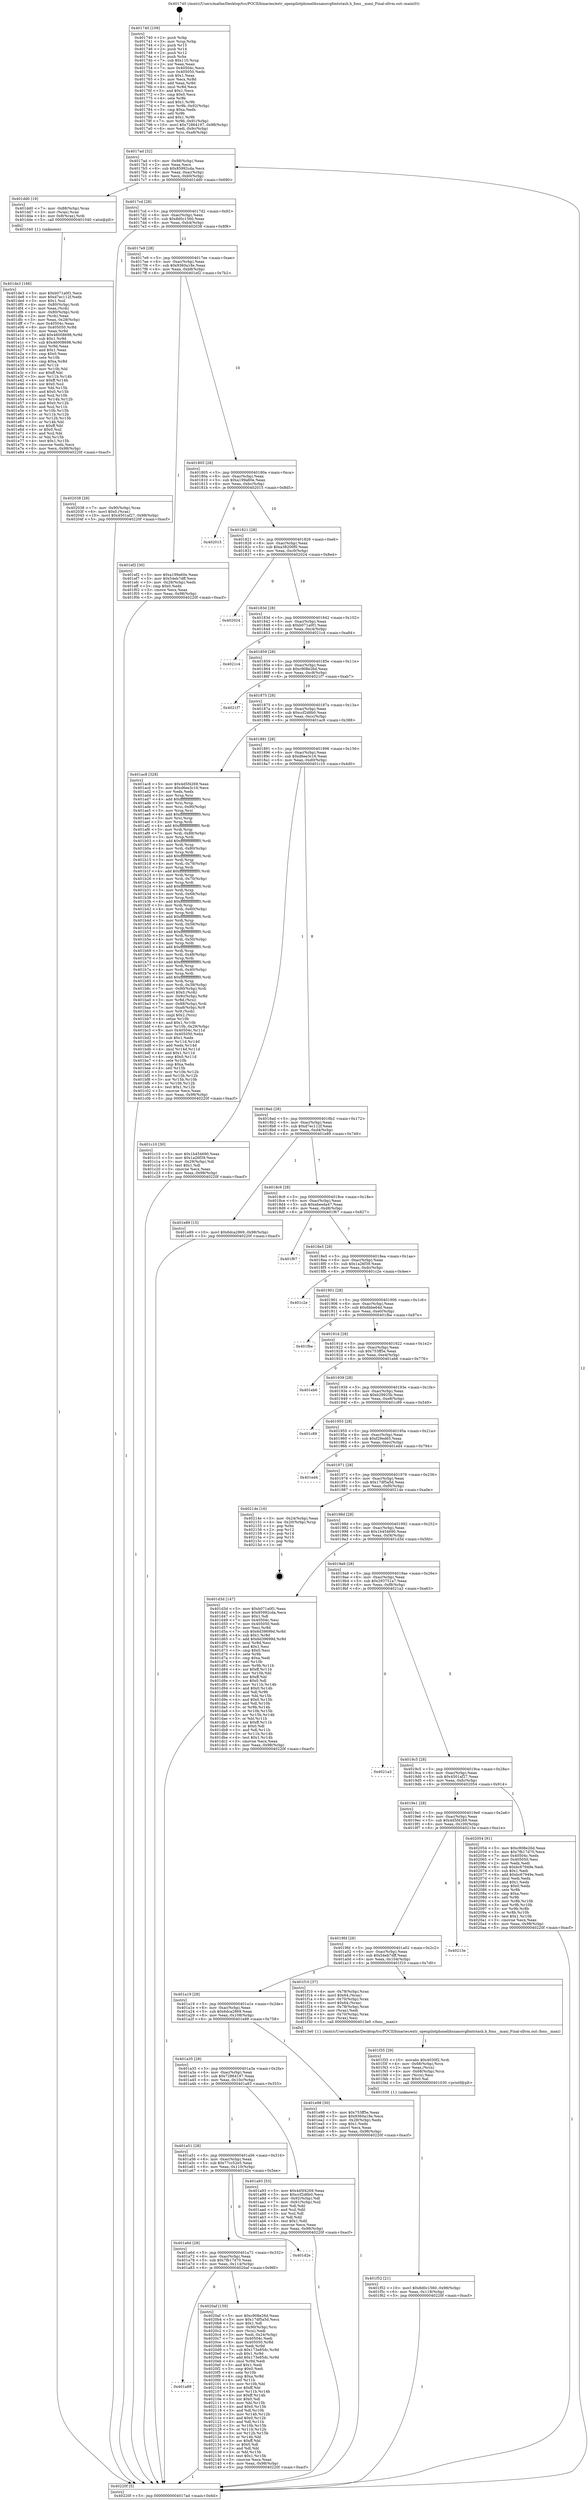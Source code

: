 digraph "0x401740" {
  label = "0x401740 (/mnt/c/Users/mathe/Desktop/tcc/POCII/binaries/extr_openpilotphonelibsnanovgfontstash.h_fons__maxi_Final-ollvm.out::main(0))"
  labelloc = "t"
  node[shape=record]

  Entry [label="",width=0.3,height=0.3,shape=circle,fillcolor=black,style=filled]
  "0x4017ad" [label="{
     0x4017ad [32]\l
     | [instrs]\l
     &nbsp;&nbsp;0x4017ad \<+6\>: mov -0x98(%rbp),%eax\l
     &nbsp;&nbsp;0x4017b3 \<+2\>: mov %eax,%ecx\l
     &nbsp;&nbsp;0x4017b5 \<+6\>: sub $0x85992cda,%ecx\l
     &nbsp;&nbsp;0x4017bb \<+6\>: mov %eax,-0xac(%rbp)\l
     &nbsp;&nbsp;0x4017c1 \<+6\>: mov %ecx,-0xb0(%rbp)\l
     &nbsp;&nbsp;0x4017c7 \<+6\>: je 0000000000401dd0 \<main+0x690\>\l
  }"]
  "0x401dd0" [label="{
     0x401dd0 [19]\l
     | [instrs]\l
     &nbsp;&nbsp;0x401dd0 \<+7\>: mov -0x88(%rbp),%rax\l
     &nbsp;&nbsp;0x401dd7 \<+3\>: mov (%rax),%rax\l
     &nbsp;&nbsp;0x401dda \<+4\>: mov 0x8(%rax),%rdi\l
     &nbsp;&nbsp;0x401dde \<+5\>: call 0000000000401040 \<atoi@plt\>\l
     | [calls]\l
     &nbsp;&nbsp;0x401040 \{1\} (unknown)\l
  }"]
  "0x4017cd" [label="{
     0x4017cd [28]\l
     | [instrs]\l
     &nbsp;&nbsp;0x4017cd \<+5\>: jmp 00000000004017d2 \<main+0x92\>\l
     &nbsp;&nbsp;0x4017d2 \<+6\>: mov -0xac(%rbp),%eax\l
     &nbsp;&nbsp;0x4017d8 \<+5\>: sub $0x8d0c1560,%eax\l
     &nbsp;&nbsp;0x4017dd \<+6\>: mov %eax,-0xb4(%rbp)\l
     &nbsp;&nbsp;0x4017e3 \<+6\>: je 0000000000402038 \<main+0x8f8\>\l
  }"]
  Exit [label="",width=0.3,height=0.3,shape=circle,fillcolor=black,style=filled,peripheries=2]
  "0x402038" [label="{
     0x402038 [28]\l
     | [instrs]\l
     &nbsp;&nbsp;0x402038 \<+7\>: mov -0x90(%rbp),%rax\l
     &nbsp;&nbsp;0x40203f \<+6\>: movl $0x0,(%rax)\l
     &nbsp;&nbsp;0x402045 \<+10\>: movl $0x4501af27,-0x98(%rbp)\l
     &nbsp;&nbsp;0x40204f \<+5\>: jmp 000000000040220f \<main+0xacf\>\l
  }"]
  "0x4017e9" [label="{
     0x4017e9 [28]\l
     | [instrs]\l
     &nbsp;&nbsp;0x4017e9 \<+5\>: jmp 00000000004017ee \<main+0xae\>\l
     &nbsp;&nbsp;0x4017ee \<+6\>: mov -0xac(%rbp),%eax\l
     &nbsp;&nbsp;0x4017f4 \<+5\>: sub $0x9360a18e,%eax\l
     &nbsp;&nbsp;0x4017f9 \<+6\>: mov %eax,-0xb8(%rbp)\l
     &nbsp;&nbsp;0x4017ff \<+6\>: je 0000000000401ef2 \<main+0x7b2\>\l
  }"]
  "0x401a89" [label="{
     0x401a89\l
  }", style=dashed]
  "0x401ef2" [label="{
     0x401ef2 [30]\l
     | [instrs]\l
     &nbsp;&nbsp;0x401ef2 \<+5\>: mov $0xa199a60e,%eax\l
     &nbsp;&nbsp;0x401ef7 \<+5\>: mov $0x54eb7dff,%ecx\l
     &nbsp;&nbsp;0x401efc \<+3\>: mov -0x28(%rbp),%edx\l
     &nbsp;&nbsp;0x401eff \<+3\>: cmp $0x0,%edx\l
     &nbsp;&nbsp;0x401f02 \<+3\>: cmove %ecx,%eax\l
     &nbsp;&nbsp;0x401f05 \<+6\>: mov %eax,-0x98(%rbp)\l
     &nbsp;&nbsp;0x401f0b \<+5\>: jmp 000000000040220f \<main+0xacf\>\l
  }"]
  "0x401805" [label="{
     0x401805 [28]\l
     | [instrs]\l
     &nbsp;&nbsp;0x401805 \<+5\>: jmp 000000000040180a \<main+0xca\>\l
     &nbsp;&nbsp;0x40180a \<+6\>: mov -0xac(%rbp),%eax\l
     &nbsp;&nbsp;0x401810 \<+5\>: sub $0xa199a60e,%eax\l
     &nbsp;&nbsp;0x401815 \<+6\>: mov %eax,-0xbc(%rbp)\l
     &nbsp;&nbsp;0x40181b \<+6\>: je 0000000000402015 \<main+0x8d5\>\l
  }"]
  "0x4020af" [label="{
     0x4020af [159]\l
     | [instrs]\l
     &nbsp;&nbsp;0x4020af \<+5\>: mov $0xc908e26d,%eax\l
     &nbsp;&nbsp;0x4020b4 \<+5\>: mov $0x17df5a5d,%ecx\l
     &nbsp;&nbsp;0x4020b9 \<+2\>: mov $0x1,%dl\l
     &nbsp;&nbsp;0x4020bb \<+7\>: mov -0x90(%rbp),%rsi\l
     &nbsp;&nbsp;0x4020c2 \<+2\>: mov (%rsi),%edi\l
     &nbsp;&nbsp;0x4020c4 \<+3\>: mov %edi,-0x24(%rbp)\l
     &nbsp;&nbsp;0x4020c7 \<+7\>: mov 0x40504c,%edi\l
     &nbsp;&nbsp;0x4020ce \<+8\>: mov 0x405050,%r8d\l
     &nbsp;&nbsp;0x4020d6 \<+3\>: mov %edi,%r9d\l
     &nbsp;&nbsp;0x4020d9 \<+7\>: sub $0x173e85dc,%r9d\l
     &nbsp;&nbsp;0x4020e0 \<+4\>: sub $0x1,%r9d\l
     &nbsp;&nbsp;0x4020e4 \<+7\>: add $0x173e85dc,%r9d\l
     &nbsp;&nbsp;0x4020eb \<+4\>: imul %r9d,%edi\l
     &nbsp;&nbsp;0x4020ef \<+3\>: and $0x1,%edi\l
     &nbsp;&nbsp;0x4020f2 \<+3\>: cmp $0x0,%edi\l
     &nbsp;&nbsp;0x4020f5 \<+4\>: sete %r10b\l
     &nbsp;&nbsp;0x4020f9 \<+4\>: cmp $0xa,%r8d\l
     &nbsp;&nbsp;0x4020fd \<+4\>: setl %r11b\l
     &nbsp;&nbsp;0x402101 \<+3\>: mov %r10b,%bl\l
     &nbsp;&nbsp;0x402104 \<+3\>: xor $0xff,%bl\l
     &nbsp;&nbsp;0x402107 \<+3\>: mov %r11b,%r14b\l
     &nbsp;&nbsp;0x40210a \<+4\>: xor $0xff,%r14b\l
     &nbsp;&nbsp;0x40210e \<+3\>: xor $0x0,%dl\l
     &nbsp;&nbsp;0x402111 \<+3\>: mov %bl,%r15b\l
     &nbsp;&nbsp;0x402114 \<+4\>: and $0x0,%r15b\l
     &nbsp;&nbsp;0x402118 \<+3\>: and %dl,%r10b\l
     &nbsp;&nbsp;0x40211b \<+3\>: mov %r14b,%r12b\l
     &nbsp;&nbsp;0x40211e \<+4\>: and $0x0,%r12b\l
     &nbsp;&nbsp;0x402122 \<+3\>: and %dl,%r11b\l
     &nbsp;&nbsp;0x402125 \<+3\>: or %r10b,%r15b\l
     &nbsp;&nbsp;0x402128 \<+3\>: or %r11b,%r12b\l
     &nbsp;&nbsp;0x40212b \<+3\>: xor %r12b,%r15b\l
     &nbsp;&nbsp;0x40212e \<+3\>: or %r14b,%bl\l
     &nbsp;&nbsp;0x402131 \<+3\>: xor $0xff,%bl\l
     &nbsp;&nbsp;0x402134 \<+3\>: or $0x0,%dl\l
     &nbsp;&nbsp;0x402137 \<+2\>: and %dl,%bl\l
     &nbsp;&nbsp;0x402139 \<+3\>: or %bl,%r15b\l
     &nbsp;&nbsp;0x40213c \<+4\>: test $0x1,%r15b\l
     &nbsp;&nbsp;0x402140 \<+3\>: cmovne %ecx,%eax\l
     &nbsp;&nbsp;0x402143 \<+6\>: mov %eax,-0x98(%rbp)\l
     &nbsp;&nbsp;0x402149 \<+5\>: jmp 000000000040220f \<main+0xacf\>\l
  }"]
  "0x402015" [label="{
     0x402015\l
  }", style=dashed]
  "0x401821" [label="{
     0x401821 [28]\l
     | [instrs]\l
     &nbsp;&nbsp;0x401821 \<+5\>: jmp 0000000000401826 \<main+0xe6\>\l
     &nbsp;&nbsp;0x401826 \<+6\>: mov -0xac(%rbp),%eax\l
     &nbsp;&nbsp;0x40182c \<+5\>: sub $0xa38200f0,%eax\l
     &nbsp;&nbsp;0x401831 \<+6\>: mov %eax,-0xc0(%rbp)\l
     &nbsp;&nbsp;0x401837 \<+6\>: je 0000000000402024 \<main+0x8e4\>\l
  }"]
  "0x401a6d" [label="{
     0x401a6d [28]\l
     | [instrs]\l
     &nbsp;&nbsp;0x401a6d \<+5\>: jmp 0000000000401a72 \<main+0x332\>\l
     &nbsp;&nbsp;0x401a72 \<+6\>: mov -0xac(%rbp),%eax\l
     &nbsp;&nbsp;0x401a78 \<+5\>: sub $0x7fb17d70,%eax\l
     &nbsp;&nbsp;0x401a7d \<+6\>: mov %eax,-0x114(%rbp)\l
     &nbsp;&nbsp;0x401a83 \<+6\>: je 00000000004020af \<main+0x96f\>\l
  }"]
  "0x402024" [label="{
     0x402024\l
  }", style=dashed]
  "0x40183d" [label="{
     0x40183d [28]\l
     | [instrs]\l
     &nbsp;&nbsp;0x40183d \<+5\>: jmp 0000000000401842 \<main+0x102\>\l
     &nbsp;&nbsp;0x401842 \<+6\>: mov -0xac(%rbp),%eax\l
     &nbsp;&nbsp;0x401848 \<+5\>: sub $0xb071a0f1,%eax\l
     &nbsp;&nbsp;0x40184d \<+6\>: mov %eax,-0xc4(%rbp)\l
     &nbsp;&nbsp;0x401853 \<+6\>: je 00000000004021c4 \<main+0xa84\>\l
  }"]
  "0x401d2e" [label="{
     0x401d2e\l
  }", style=dashed]
  "0x4021c4" [label="{
     0x4021c4\l
  }", style=dashed]
  "0x401859" [label="{
     0x401859 [28]\l
     | [instrs]\l
     &nbsp;&nbsp;0x401859 \<+5\>: jmp 000000000040185e \<main+0x11e\>\l
     &nbsp;&nbsp;0x40185e \<+6\>: mov -0xac(%rbp),%eax\l
     &nbsp;&nbsp;0x401864 \<+5\>: sub $0xc908e26d,%eax\l
     &nbsp;&nbsp;0x401869 \<+6\>: mov %eax,-0xc8(%rbp)\l
     &nbsp;&nbsp;0x40186f \<+6\>: je 00000000004021f7 \<main+0xab7\>\l
  }"]
  "0x401f52" [label="{
     0x401f52 [21]\l
     | [instrs]\l
     &nbsp;&nbsp;0x401f52 \<+10\>: movl $0x8d0c1560,-0x98(%rbp)\l
     &nbsp;&nbsp;0x401f5c \<+6\>: mov %eax,-0x118(%rbp)\l
     &nbsp;&nbsp;0x401f62 \<+5\>: jmp 000000000040220f \<main+0xacf\>\l
  }"]
  "0x4021f7" [label="{
     0x4021f7\l
  }", style=dashed]
  "0x401875" [label="{
     0x401875 [28]\l
     | [instrs]\l
     &nbsp;&nbsp;0x401875 \<+5\>: jmp 000000000040187a \<main+0x13a\>\l
     &nbsp;&nbsp;0x40187a \<+6\>: mov -0xac(%rbp),%eax\l
     &nbsp;&nbsp;0x401880 \<+5\>: sub $0xccf2d6b0,%eax\l
     &nbsp;&nbsp;0x401885 \<+6\>: mov %eax,-0xcc(%rbp)\l
     &nbsp;&nbsp;0x40188b \<+6\>: je 0000000000401ac8 \<main+0x388\>\l
  }"]
  "0x401f35" [label="{
     0x401f35 [29]\l
     | [instrs]\l
     &nbsp;&nbsp;0x401f35 \<+10\>: movabs $0x4030f2,%rdi\l
     &nbsp;&nbsp;0x401f3f \<+4\>: mov -0x68(%rbp),%rcx\l
     &nbsp;&nbsp;0x401f43 \<+2\>: mov %eax,(%rcx)\l
     &nbsp;&nbsp;0x401f45 \<+4\>: mov -0x68(%rbp),%rcx\l
     &nbsp;&nbsp;0x401f49 \<+2\>: mov (%rcx),%esi\l
     &nbsp;&nbsp;0x401f4b \<+2\>: mov $0x0,%al\l
     &nbsp;&nbsp;0x401f4d \<+5\>: call 0000000000401030 \<printf@plt\>\l
     | [calls]\l
     &nbsp;&nbsp;0x401030 \{1\} (unknown)\l
  }"]
  "0x401ac8" [label="{
     0x401ac8 [328]\l
     | [instrs]\l
     &nbsp;&nbsp;0x401ac8 \<+5\>: mov $0x4d5f4269,%eax\l
     &nbsp;&nbsp;0x401acd \<+5\>: mov $0xd6ee3c16,%ecx\l
     &nbsp;&nbsp;0x401ad2 \<+2\>: xor %edx,%edx\l
     &nbsp;&nbsp;0x401ad4 \<+3\>: mov %rsp,%rsi\l
     &nbsp;&nbsp;0x401ad7 \<+4\>: add $0xfffffffffffffff0,%rsi\l
     &nbsp;&nbsp;0x401adb \<+3\>: mov %rsi,%rsp\l
     &nbsp;&nbsp;0x401ade \<+7\>: mov %rsi,-0x90(%rbp)\l
     &nbsp;&nbsp;0x401ae5 \<+3\>: mov %rsp,%rsi\l
     &nbsp;&nbsp;0x401ae8 \<+4\>: add $0xfffffffffffffff0,%rsi\l
     &nbsp;&nbsp;0x401aec \<+3\>: mov %rsi,%rsp\l
     &nbsp;&nbsp;0x401aef \<+3\>: mov %rsp,%rdi\l
     &nbsp;&nbsp;0x401af2 \<+4\>: add $0xfffffffffffffff0,%rdi\l
     &nbsp;&nbsp;0x401af6 \<+3\>: mov %rdi,%rsp\l
     &nbsp;&nbsp;0x401af9 \<+7\>: mov %rdi,-0x88(%rbp)\l
     &nbsp;&nbsp;0x401b00 \<+3\>: mov %rsp,%rdi\l
     &nbsp;&nbsp;0x401b03 \<+4\>: add $0xfffffffffffffff0,%rdi\l
     &nbsp;&nbsp;0x401b07 \<+3\>: mov %rdi,%rsp\l
     &nbsp;&nbsp;0x401b0a \<+4\>: mov %rdi,-0x80(%rbp)\l
     &nbsp;&nbsp;0x401b0e \<+3\>: mov %rsp,%rdi\l
     &nbsp;&nbsp;0x401b11 \<+4\>: add $0xfffffffffffffff0,%rdi\l
     &nbsp;&nbsp;0x401b15 \<+3\>: mov %rdi,%rsp\l
     &nbsp;&nbsp;0x401b18 \<+4\>: mov %rdi,-0x78(%rbp)\l
     &nbsp;&nbsp;0x401b1c \<+3\>: mov %rsp,%rdi\l
     &nbsp;&nbsp;0x401b1f \<+4\>: add $0xfffffffffffffff0,%rdi\l
     &nbsp;&nbsp;0x401b23 \<+3\>: mov %rdi,%rsp\l
     &nbsp;&nbsp;0x401b26 \<+4\>: mov %rdi,-0x70(%rbp)\l
     &nbsp;&nbsp;0x401b2a \<+3\>: mov %rsp,%rdi\l
     &nbsp;&nbsp;0x401b2d \<+4\>: add $0xfffffffffffffff0,%rdi\l
     &nbsp;&nbsp;0x401b31 \<+3\>: mov %rdi,%rsp\l
     &nbsp;&nbsp;0x401b34 \<+4\>: mov %rdi,-0x68(%rbp)\l
     &nbsp;&nbsp;0x401b38 \<+3\>: mov %rsp,%rdi\l
     &nbsp;&nbsp;0x401b3b \<+4\>: add $0xfffffffffffffff0,%rdi\l
     &nbsp;&nbsp;0x401b3f \<+3\>: mov %rdi,%rsp\l
     &nbsp;&nbsp;0x401b42 \<+4\>: mov %rdi,-0x60(%rbp)\l
     &nbsp;&nbsp;0x401b46 \<+3\>: mov %rsp,%rdi\l
     &nbsp;&nbsp;0x401b49 \<+4\>: add $0xfffffffffffffff0,%rdi\l
     &nbsp;&nbsp;0x401b4d \<+3\>: mov %rdi,%rsp\l
     &nbsp;&nbsp;0x401b50 \<+4\>: mov %rdi,-0x58(%rbp)\l
     &nbsp;&nbsp;0x401b54 \<+3\>: mov %rsp,%rdi\l
     &nbsp;&nbsp;0x401b57 \<+4\>: add $0xfffffffffffffff0,%rdi\l
     &nbsp;&nbsp;0x401b5b \<+3\>: mov %rdi,%rsp\l
     &nbsp;&nbsp;0x401b5e \<+4\>: mov %rdi,-0x50(%rbp)\l
     &nbsp;&nbsp;0x401b62 \<+3\>: mov %rsp,%rdi\l
     &nbsp;&nbsp;0x401b65 \<+4\>: add $0xfffffffffffffff0,%rdi\l
     &nbsp;&nbsp;0x401b69 \<+3\>: mov %rdi,%rsp\l
     &nbsp;&nbsp;0x401b6c \<+4\>: mov %rdi,-0x48(%rbp)\l
     &nbsp;&nbsp;0x401b70 \<+3\>: mov %rsp,%rdi\l
     &nbsp;&nbsp;0x401b73 \<+4\>: add $0xfffffffffffffff0,%rdi\l
     &nbsp;&nbsp;0x401b77 \<+3\>: mov %rdi,%rsp\l
     &nbsp;&nbsp;0x401b7a \<+4\>: mov %rdi,-0x40(%rbp)\l
     &nbsp;&nbsp;0x401b7e \<+3\>: mov %rsp,%rdi\l
     &nbsp;&nbsp;0x401b81 \<+4\>: add $0xfffffffffffffff0,%rdi\l
     &nbsp;&nbsp;0x401b85 \<+3\>: mov %rdi,%rsp\l
     &nbsp;&nbsp;0x401b88 \<+4\>: mov %rdi,-0x38(%rbp)\l
     &nbsp;&nbsp;0x401b8c \<+7\>: mov -0x90(%rbp),%rdi\l
     &nbsp;&nbsp;0x401b93 \<+6\>: movl $0x0,(%rdi)\l
     &nbsp;&nbsp;0x401b99 \<+7\>: mov -0x9c(%rbp),%r8d\l
     &nbsp;&nbsp;0x401ba0 \<+3\>: mov %r8d,(%rsi)\l
     &nbsp;&nbsp;0x401ba3 \<+7\>: mov -0x88(%rbp),%rdi\l
     &nbsp;&nbsp;0x401baa \<+7\>: mov -0xa8(%rbp),%r9\l
     &nbsp;&nbsp;0x401bb1 \<+3\>: mov %r9,(%rdi)\l
     &nbsp;&nbsp;0x401bb4 \<+3\>: cmpl $0x2,(%rsi)\l
     &nbsp;&nbsp;0x401bb7 \<+4\>: setne %r10b\l
     &nbsp;&nbsp;0x401bbb \<+4\>: and $0x1,%r10b\l
     &nbsp;&nbsp;0x401bbf \<+4\>: mov %r10b,-0x29(%rbp)\l
     &nbsp;&nbsp;0x401bc3 \<+8\>: mov 0x40504c,%r11d\l
     &nbsp;&nbsp;0x401bcb \<+7\>: mov 0x405050,%ebx\l
     &nbsp;&nbsp;0x401bd2 \<+3\>: sub $0x1,%edx\l
     &nbsp;&nbsp;0x401bd5 \<+3\>: mov %r11d,%r14d\l
     &nbsp;&nbsp;0x401bd8 \<+3\>: add %edx,%r14d\l
     &nbsp;&nbsp;0x401bdb \<+4\>: imul %r14d,%r11d\l
     &nbsp;&nbsp;0x401bdf \<+4\>: and $0x1,%r11d\l
     &nbsp;&nbsp;0x401be3 \<+4\>: cmp $0x0,%r11d\l
     &nbsp;&nbsp;0x401be7 \<+4\>: sete %r10b\l
     &nbsp;&nbsp;0x401beb \<+3\>: cmp $0xa,%ebx\l
     &nbsp;&nbsp;0x401bee \<+4\>: setl %r15b\l
     &nbsp;&nbsp;0x401bf2 \<+3\>: mov %r10b,%r12b\l
     &nbsp;&nbsp;0x401bf5 \<+3\>: and %r15b,%r12b\l
     &nbsp;&nbsp;0x401bf8 \<+3\>: xor %r15b,%r10b\l
     &nbsp;&nbsp;0x401bfb \<+3\>: or %r10b,%r12b\l
     &nbsp;&nbsp;0x401bfe \<+4\>: test $0x1,%r12b\l
     &nbsp;&nbsp;0x401c02 \<+3\>: cmovne %ecx,%eax\l
     &nbsp;&nbsp;0x401c05 \<+6\>: mov %eax,-0x98(%rbp)\l
     &nbsp;&nbsp;0x401c0b \<+5\>: jmp 000000000040220f \<main+0xacf\>\l
  }"]
  "0x401891" [label="{
     0x401891 [28]\l
     | [instrs]\l
     &nbsp;&nbsp;0x401891 \<+5\>: jmp 0000000000401896 \<main+0x156\>\l
     &nbsp;&nbsp;0x401896 \<+6\>: mov -0xac(%rbp),%eax\l
     &nbsp;&nbsp;0x40189c \<+5\>: sub $0xd6ee3c16,%eax\l
     &nbsp;&nbsp;0x4018a1 \<+6\>: mov %eax,-0xd0(%rbp)\l
     &nbsp;&nbsp;0x4018a7 \<+6\>: je 0000000000401c10 \<main+0x4d0\>\l
  }"]
  "0x401de3" [label="{
     0x401de3 [166]\l
     | [instrs]\l
     &nbsp;&nbsp;0x401de3 \<+5\>: mov $0xb071a0f1,%ecx\l
     &nbsp;&nbsp;0x401de8 \<+5\>: mov $0xd7ec112f,%edx\l
     &nbsp;&nbsp;0x401ded \<+3\>: mov $0x1,%sil\l
     &nbsp;&nbsp;0x401df0 \<+4\>: mov -0x80(%rbp),%rdi\l
     &nbsp;&nbsp;0x401df4 \<+2\>: mov %eax,(%rdi)\l
     &nbsp;&nbsp;0x401df6 \<+4\>: mov -0x80(%rbp),%rdi\l
     &nbsp;&nbsp;0x401dfa \<+2\>: mov (%rdi),%eax\l
     &nbsp;&nbsp;0x401dfc \<+3\>: mov %eax,-0x28(%rbp)\l
     &nbsp;&nbsp;0x401dff \<+7\>: mov 0x40504c,%eax\l
     &nbsp;&nbsp;0x401e06 \<+8\>: mov 0x405050,%r8d\l
     &nbsp;&nbsp;0x401e0e \<+3\>: mov %eax,%r9d\l
     &nbsp;&nbsp;0x401e11 \<+7\>: add $0x46008698,%r9d\l
     &nbsp;&nbsp;0x401e18 \<+4\>: sub $0x1,%r9d\l
     &nbsp;&nbsp;0x401e1c \<+7\>: sub $0x46008698,%r9d\l
     &nbsp;&nbsp;0x401e23 \<+4\>: imul %r9d,%eax\l
     &nbsp;&nbsp;0x401e27 \<+3\>: and $0x1,%eax\l
     &nbsp;&nbsp;0x401e2a \<+3\>: cmp $0x0,%eax\l
     &nbsp;&nbsp;0x401e2d \<+4\>: sete %r10b\l
     &nbsp;&nbsp;0x401e31 \<+4\>: cmp $0xa,%r8d\l
     &nbsp;&nbsp;0x401e35 \<+4\>: setl %r11b\l
     &nbsp;&nbsp;0x401e39 \<+3\>: mov %r10b,%bl\l
     &nbsp;&nbsp;0x401e3c \<+3\>: xor $0xff,%bl\l
     &nbsp;&nbsp;0x401e3f \<+3\>: mov %r11b,%r14b\l
     &nbsp;&nbsp;0x401e42 \<+4\>: xor $0xff,%r14b\l
     &nbsp;&nbsp;0x401e46 \<+4\>: xor $0x0,%sil\l
     &nbsp;&nbsp;0x401e4a \<+3\>: mov %bl,%r15b\l
     &nbsp;&nbsp;0x401e4d \<+4\>: and $0x0,%r15b\l
     &nbsp;&nbsp;0x401e51 \<+3\>: and %sil,%r10b\l
     &nbsp;&nbsp;0x401e54 \<+3\>: mov %r14b,%r12b\l
     &nbsp;&nbsp;0x401e57 \<+4\>: and $0x0,%r12b\l
     &nbsp;&nbsp;0x401e5b \<+3\>: and %sil,%r11b\l
     &nbsp;&nbsp;0x401e5e \<+3\>: or %r10b,%r15b\l
     &nbsp;&nbsp;0x401e61 \<+3\>: or %r11b,%r12b\l
     &nbsp;&nbsp;0x401e64 \<+3\>: xor %r12b,%r15b\l
     &nbsp;&nbsp;0x401e67 \<+3\>: or %r14b,%bl\l
     &nbsp;&nbsp;0x401e6a \<+3\>: xor $0xff,%bl\l
     &nbsp;&nbsp;0x401e6d \<+4\>: or $0x0,%sil\l
     &nbsp;&nbsp;0x401e71 \<+3\>: and %sil,%bl\l
     &nbsp;&nbsp;0x401e74 \<+3\>: or %bl,%r15b\l
     &nbsp;&nbsp;0x401e77 \<+4\>: test $0x1,%r15b\l
     &nbsp;&nbsp;0x401e7b \<+3\>: cmovne %edx,%ecx\l
     &nbsp;&nbsp;0x401e7e \<+6\>: mov %ecx,-0x98(%rbp)\l
     &nbsp;&nbsp;0x401e84 \<+5\>: jmp 000000000040220f \<main+0xacf\>\l
  }"]
  "0x401c10" [label="{
     0x401c10 [30]\l
     | [instrs]\l
     &nbsp;&nbsp;0x401c10 \<+5\>: mov $0x1b454690,%eax\l
     &nbsp;&nbsp;0x401c15 \<+5\>: mov $0x1a26f39,%ecx\l
     &nbsp;&nbsp;0x401c1a \<+3\>: mov -0x29(%rbp),%dl\l
     &nbsp;&nbsp;0x401c1d \<+3\>: test $0x1,%dl\l
     &nbsp;&nbsp;0x401c20 \<+3\>: cmovne %ecx,%eax\l
     &nbsp;&nbsp;0x401c23 \<+6\>: mov %eax,-0x98(%rbp)\l
     &nbsp;&nbsp;0x401c29 \<+5\>: jmp 000000000040220f \<main+0xacf\>\l
  }"]
  "0x4018ad" [label="{
     0x4018ad [28]\l
     | [instrs]\l
     &nbsp;&nbsp;0x4018ad \<+5\>: jmp 00000000004018b2 \<main+0x172\>\l
     &nbsp;&nbsp;0x4018b2 \<+6\>: mov -0xac(%rbp),%eax\l
     &nbsp;&nbsp;0x4018b8 \<+5\>: sub $0xd7ec112f,%eax\l
     &nbsp;&nbsp;0x4018bd \<+6\>: mov %eax,-0xd4(%rbp)\l
     &nbsp;&nbsp;0x4018c3 \<+6\>: je 0000000000401e89 \<main+0x749\>\l
  }"]
  "0x401740" [label="{
     0x401740 [109]\l
     | [instrs]\l
     &nbsp;&nbsp;0x401740 \<+1\>: push %rbp\l
     &nbsp;&nbsp;0x401741 \<+3\>: mov %rsp,%rbp\l
     &nbsp;&nbsp;0x401744 \<+2\>: push %r15\l
     &nbsp;&nbsp;0x401746 \<+2\>: push %r14\l
     &nbsp;&nbsp;0x401748 \<+2\>: push %r12\l
     &nbsp;&nbsp;0x40174a \<+1\>: push %rbx\l
     &nbsp;&nbsp;0x40174b \<+7\>: sub $0x110,%rsp\l
     &nbsp;&nbsp;0x401752 \<+2\>: xor %eax,%eax\l
     &nbsp;&nbsp;0x401754 \<+7\>: mov 0x40504c,%ecx\l
     &nbsp;&nbsp;0x40175b \<+7\>: mov 0x405050,%edx\l
     &nbsp;&nbsp;0x401762 \<+3\>: sub $0x1,%eax\l
     &nbsp;&nbsp;0x401765 \<+3\>: mov %ecx,%r8d\l
     &nbsp;&nbsp;0x401768 \<+3\>: add %eax,%r8d\l
     &nbsp;&nbsp;0x40176b \<+4\>: imul %r8d,%ecx\l
     &nbsp;&nbsp;0x40176f \<+3\>: and $0x1,%ecx\l
     &nbsp;&nbsp;0x401772 \<+3\>: cmp $0x0,%ecx\l
     &nbsp;&nbsp;0x401775 \<+4\>: sete %r9b\l
     &nbsp;&nbsp;0x401779 \<+4\>: and $0x1,%r9b\l
     &nbsp;&nbsp;0x40177d \<+7\>: mov %r9b,-0x92(%rbp)\l
     &nbsp;&nbsp;0x401784 \<+3\>: cmp $0xa,%edx\l
     &nbsp;&nbsp;0x401787 \<+4\>: setl %r9b\l
     &nbsp;&nbsp;0x40178b \<+4\>: and $0x1,%r9b\l
     &nbsp;&nbsp;0x40178f \<+7\>: mov %r9b,-0x91(%rbp)\l
     &nbsp;&nbsp;0x401796 \<+10\>: movl $0x72864197,-0x98(%rbp)\l
     &nbsp;&nbsp;0x4017a0 \<+6\>: mov %edi,-0x9c(%rbp)\l
     &nbsp;&nbsp;0x4017a6 \<+7\>: mov %rsi,-0xa8(%rbp)\l
  }"]
  "0x401e89" [label="{
     0x401e89 [15]\l
     | [instrs]\l
     &nbsp;&nbsp;0x401e89 \<+10\>: movl $0x6dca2869,-0x98(%rbp)\l
     &nbsp;&nbsp;0x401e93 \<+5\>: jmp 000000000040220f \<main+0xacf\>\l
  }"]
  "0x4018c9" [label="{
     0x4018c9 [28]\l
     | [instrs]\l
     &nbsp;&nbsp;0x4018c9 \<+5\>: jmp 00000000004018ce \<main+0x18e\>\l
     &nbsp;&nbsp;0x4018ce \<+6\>: mov -0xac(%rbp),%eax\l
     &nbsp;&nbsp;0x4018d4 \<+5\>: sub $0xebeeda47,%eax\l
     &nbsp;&nbsp;0x4018d9 \<+6\>: mov %eax,-0xd8(%rbp)\l
     &nbsp;&nbsp;0x4018df \<+6\>: je 0000000000401f67 \<main+0x827\>\l
  }"]
  "0x40220f" [label="{
     0x40220f [5]\l
     | [instrs]\l
     &nbsp;&nbsp;0x40220f \<+5\>: jmp 00000000004017ad \<main+0x6d\>\l
  }"]
  "0x401f67" [label="{
     0x401f67\l
  }", style=dashed]
  "0x4018e5" [label="{
     0x4018e5 [28]\l
     | [instrs]\l
     &nbsp;&nbsp;0x4018e5 \<+5\>: jmp 00000000004018ea \<main+0x1aa\>\l
     &nbsp;&nbsp;0x4018ea \<+6\>: mov -0xac(%rbp),%eax\l
     &nbsp;&nbsp;0x4018f0 \<+5\>: sub $0x1a26f39,%eax\l
     &nbsp;&nbsp;0x4018f5 \<+6\>: mov %eax,-0xdc(%rbp)\l
     &nbsp;&nbsp;0x4018fb \<+6\>: je 0000000000401c2e \<main+0x4ee\>\l
  }"]
  "0x401a51" [label="{
     0x401a51 [28]\l
     | [instrs]\l
     &nbsp;&nbsp;0x401a51 \<+5\>: jmp 0000000000401a56 \<main+0x316\>\l
     &nbsp;&nbsp;0x401a56 \<+6\>: mov -0xac(%rbp),%eax\l
     &nbsp;&nbsp;0x401a5c \<+5\>: sub $0x77cc52e5,%eax\l
     &nbsp;&nbsp;0x401a61 \<+6\>: mov %eax,-0x110(%rbp)\l
     &nbsp;&nbsp;0x401a67 \<+6\>: je 0000000000401d2e \<main+0x5ee\>\l
  }"]
  "0x401c2e" [label="{
     0x401c2e\l
  }", style=dashed]
  "0x401901" [label="{
     0x401901 [28]\l
     | [instrs]\l
     &nbsp;&nbsp;0x401901 \<+5\>: jmp 0000000000401906 \<main+0x1c6\>\l
     &nbsp;&nbsp;0x401906 \<+6\>: mov -0xac(%rbp),%eax\l
     &nbsp;&nbsp;0x40190c \<+5\>: sub $0x6bbe64d,%eax\l
     &nbsp;&nbsp;0x401911 \<+6\>: mov %eax,-0xe0(%rbp)\l
     &nbsp;&nbsp;0x401917 \<+6\>: je 0000000000401fbe \<main+0x87e\>\l
  }"]
  "0x401a93" [label="{
     0x401a93 [53]\l
     | [instrs]\l
     &nbsp;&nbsp;0x401a93 \<+5\>: mov $0x4d5f4269,%eax\l
     &nbsp;&nbsp;0x401a98 \<+5\>: mov $0xccf2d6b0,%ecx\l
     &nbsp;&nbsp;0x401a9d \<+6\>: mov -0x92(%rbp),%dl\l
     &nbsp;&nbsp;0x401aa3 \<+7\>: mov -0x91(%rbp),%sil\l
     &nbsp;&nbsp;0x401aaa \<+3\>: mov %dl,%dil\l
     &nbsp;&nbsp;0x401aad \<+3\>: and %sil,%dil\l
     &nbsp;&nbsp;0x401ab0 \<+3\>: xor %sil,%dl\l
     &nbsp;&nbsp;0x401ab3 \<+3\>: or %dl,%dil\l
     &nbsp;&nbsp;0x401ab6 \<+4\>: test $0x1,%dil\l
     &nbsp;&nbsp;0x401aba \<+3\>: cmovne %ecx,%eax\l
     &nbsp;&nbsp;0x401abd \<+6\>: mov %eax,-0x98(%rbp)\l
     &nbsp;&nbsp;0x401ac3 \<+5\>: jmp 000000000040220f \<main+0xacf\>\l
  }"]
  "0x401fbe" [label="{
     0x401fbe\l
  }", style=dashed]
  "0x40191d" [label="{
     0x40191d [28]\l
     | [instrs]\l
     &nbsp;&nbsp;0x40191d \<+5\>: jmp 0000000000401922 \<main+0x1e2\>\l
     &nbsp;&nbsp;0x401922 \<+6\>: mov -0xac(%rbp),%eax\l
     &nbsp;&nbsp;0x401928 \<+5\>: sub $0x753ff5e,%eax\l
     &nbsp;&nbsp;0x40192d \<+6\>: mov %eax,-0xe4(%rbp)\l
     &nbsp;&nbsp;0x401933 \<+6\>: je 0000000000401eb6 \<main+0x776\>\l
  }"]
  "0x401a35" [label="{
     0x401a35 [28]\l
     | [instrs]\l
     &nbsp;&nbsp;0x401a35 \<+5\>: jmp 0000000000401a3a \<main+0x2fa\>\l
     &nbsp;&nbsp;0x401a3a \<+6\>: mov -0xac(%rbp),%eax\l
     &nbsp;&nbsp;0x401a40 \<+5\>: sub $0x72864197,%eax\l
     &nbsp;&nbsp;0x401a45 \<+6\>: mov %eax,-0x10c(%rbp)\l
     &nbsp;&nbsp;0x401a4b \<+6\>: je 0000000000401a93 \<main+0x353\>\l
  }"]
  "0x401eb6" [label="{
     0x401eb6\l
  }", style=dashed]
  "0x401939" [label="{
     0x401939 [28]\l
     | [instrs]\l
     &nbsp;&nbsp;0x401939 \<+5\>: jmp 000000000040193e \<main+0x1fe\>\l
     &nbsp;&nbsp;0x40193e \<+6\>: mov -0xac(%rbp),%eax\l
     &nbsp;&nbsp;0x401944 \<+5\>: sub $0xb29925b,%eax\l
     &nbsp;&nbsp;0x401949 \<+6\>: mov %eax,-0xe8(%rbp)\l
     &nbsp;&nbsp;0x40194f \<+6\>: je 0000000000401c89 \<main+0x549\>\l
  }"]
  "0x401e98" [label="{
     0x401e98 [30]\l
     | [instrs]\l
     &nbsp;&nbsp;0x401e98 \<+5\>: mov $0x753ff5e,%eax\l
     &nbsp;&nbsp;0x401e9d \<+5\>: mov $0x9360a18e,%ecx\l
     &nbsp;&nbsp;0x401ea2 \<+3\>: mov -0x28(%rbp),%edx\l
     &nbsp;&nbsp;0x401ea5 \<+3\>: cmp $0x1,%edx\l
     &nbsp;&nbsp;0x401ea8 \<+3\>: cmovl %ecx,%eax\l
     &nbsp;&nbsp;0x401eab \<+6\>: mov %eax,-0x98(%rbp)\l
     &nbsp;&nbsp;0x401eb1 \<+5\>: jmp 000000000040220f \<main+0xacf\>\l
  }"]
  "0x401c89" [label="{
     0x401c89\l
  }", style=dashed]
  "0x401955" [label="{
     0x401955 [28]\l
     | [instrs]\l
     &nbsp;&nbsp;0x401955 \<+5\>: jmp 000000000040195a \<main+0x21a\>\l
     &nbsp;&nbsp;0x40195a \<+6\>: mov -0xac(%rbp),%eax\l
     &nbsp;&nbsp;0x401960 \<+5\>: sub $0xf29ed65,%eax\l
     &nbsp;&nbsp;0x401965 \<+6\>: mov %eax,-0xec(%rbp)\l
     &nbsp;&nbsp;0x40196b \<+6\>: je 0000000000401ed4 \<main+0x794\>\l
  }"]
  "0x401a19" [label="{
     0x401a19 [28]\l
     | [instrs]\l
     &nbsp;&nbsp;0x401a19 \<+5\>: jmp 0000000000401a1e \<main+0x2de\>\l
     &nbsp;&nbsp;0x401a1e \<+6\>: mov -0xac(%rbp),%eax\l
     &nbsp;&nbsp;0x401a24 \<+5\>: sub $0x6dca2869,%eax\l
     &nbsp;&nbsp;0x401a29 \<+6\>: mov %eax,-0x108(%rbp)\l
     &nbsp;&nbsp;0x401a2f \<+6\>: je 0000000000401e98 \<main+0x758\>\l
  }"]
  "0x401ed4" [label="{
     0x401ed4\l
  }", style=dashed]
  "0x401971" [label="{
     0x401971 [28]\l
     | [instrs]\l
     &nbsp;&nbsp;0x401971 \<+5\>: jmp 0000000000401976 \<main+0x236\>\l
     &nbsp;&nbsp;0x401976 \<+6\>: mov -0xac(%rbp),%eax\l
     &nbsp;&nbsp;0x40197c \<+5\>: sub $0x17df5a5d,%eax\l
     &nbsp;&nbsp;0x401981 \<+6\>: mov %eax,-0xf0(%rbp)\l
     &nbsp;&nbsp;0x401987 \<+6\>: je 000000000040214e \<main+0xa0e\>\l
  }"]
  "0x401f10" [label="{
     0x401f10 [37]\l
     | [instrs]\l
     &nbsp;&nbsp;0x401f10 \<+4\>: mov -0x78(%rbp),%rax\l
     &nbsp;&nbsp;0x401f14 \<+6\>: movl $0x64,(%rax)\l
     &nbsp;&nbsp;0x401f1a \<+4\>: mov -0x70(%rbp),%rax\l
     &nbsp;&nbsp;0x401f1e \<+6\>: movl $0x64,(%rax)\l
     &nbsp;&nbsp;0x401f24 \<+4\>: mov -0x78(%rbp),%rax\l
     &nbsp;&nbsp;0x401f28 \<+2\>: mov (%rax),%edi\l
     &nbsp;&nbsp;0x401f2a \<+4\>: mov -0x70(%rbp),%rax\l
     &nbsp;&nbsp;0x401f2e \<+2\>: mov (%rax),%esi\l
     &nbsp;&nbsp;0x401f30 \<+5\>: call 00000000004013e0 \<fons__maxi\>\l
     | [calls]\l
     &nbsp;&nbsp;0x4013e0 \{1\} (/mnt/c/Users/mathe/Desktop/tcc/POCII/binaries/extr_openpilotphonelibsnanovgfontstash.h_fons__maxi_Final-ollvm.out::fons__maxi)\l
  }"]
  "0x40214e" [label="{
     0x40214e [16]\l
     | [instrs]\l
     &nbsp;&nbsp;0x40214e \<+3\>: mov -0x24(%rbp),%eax\l
     &nbsp;&nbsp;0x402151 \<+4\>: lea -0x20(%rbp),%rsp\l
     &nbsp;&nbsp;0x402155 \<+1\>: pop %rbx\l
     &nbsp;&nbsp;0x402156 \<+2\>: pop %r12\l
     &nbsp;&nbsp;0x402158 \<+2\>: pop %r14\l
     &nbsp;&nbsp;0x40215a \<+2\>: pop %r15\l
     &nbsp;&nbsp;0x40215c \<+1\>: pop %rbp\l
     &nbsp;&nbsp;0x40215d \<+1\>: ret\l
  }"]
  "0x40198d" [label="{
     0x40198d [28]\l
     | [instrs]\l
     &nbsp;&nbsp;0x40198d \<+5\>: jmp 0000000000401992 \<main+0x252\>\l
     &nbsp;&nbsp;0x401992 \<+6\>: mov -0xac(%rbp),%eax\l
     &nbsp;&nbsp;0x401998 \<+5\>: sub $0x1b454690,%eax\l
     &nbsp;&nbsp;0x40199d \<+6\>: mov %eax,-0xf4(%rbp)\l
     &nbsp;&nbsp;0x4019a3 \<+6\>: je 0000000000401d3d \<main+0x5fd\>\l
  }"]
  "0x4019fd" [label="{
     0x4019fd [28]\l
     | [instrs]\l
     &nbsp;&nbsp;0x4019fd \<+5\>: jmp 0000000000401a02 \<main+0x2c2\>\l
     &nbsp;&nbsp;0x401a02 \<+6\>: mov -0xac(%rbp),%eax\l
     &nbsp;&nbsp;0x401a08 \<+5\>: sub $0x54eb7dff,%eax\l
     &nbsp;&nbsp;0x401a0d \<+6\>: mov %eax,-0x104(%rbp)\l
     &nbsp;&nbsp;0x401a13 \<+6\>: je 0000000000401f10 \<main+0x7d0\>\l
  }"]
  "0x401d3d" [label="{
     0x401d3d [147]\l
     | [instrs]\l
     &nbsp;&nbsp;0x401d3d \<+5\>: mov $0xb071a0f1,%eax\l
     &nbsp;&nbsp;0x401d42 \<+5\>: mov $0x85992cda,%ecx\l
     &nbsp;&nbsp;0x401d47 \<+2\>: mov $0x1,%dl\l
     &nbsp;&nbsp;0x401d49 \<+7\>: mov 0x40504c,%esi\l
     &nbsp;&nbsp;0x401d50 \<+7\>: mov 0x405050,%edi\l
     &nbsp;&nbsp;0x401d57 \<+3\>: mov %esi,%r8d\l
     &nbsp;&nbsp;0x401d5a \<+7\>: sub $0x6d39699d,%r8d\l
     &nbsp;&nbsp;0x401d61 \<+4\>: sub $0x1,%r8d\l
     &nbsp;&nbsp;0x401d65 \<+7\>: add $0x6d39699d,%r8d\l
     &nbsp;&nbsp;0x401d6c \<+4\>: imul %r8d,%esi\l
     &nbsp;&nbsp;0x401d70 \<+3\>: and $0x1,%esi\l
     &nbsp;&nbsp;0x401d73 \<+3\>: cmp $0x0,%esi\l
     &nbsp;&nbsp;0x401d76 \<+4\>: sete %r9b\l
     &nbsp;&nbsp;0x401d7a \<+3\>: cmp $0xa,%edi\l
     &nbsp;&nbsp;0x401d7d \<+4\>: setl %r10b\l
     &nbsp;&nbsp;0x401d81 \<+3\>: mov %r9b,%r11b\l
     &nbsp;&nbsp;0x401d84 \<+4\>: xor $0xff,%r11b\l
     &nbsp;&nbsp;0x401d88 \<+3\>: mov %r10b,%bl\l
     &nbsp;&nbsp;0x401d8b \<+3\>: xor $0xff,%bl\l
     &nbsp;&nbsp;0x401d8e \<+3\>: xor $0x0,%dl\l
     &nbsp;&nbsp;0x401d91 \<+3\>: mov %r11b,%r14b\l
     &nbsp;&nbsp;0x401d94 \<+4\>: and $0x0,%r14b\l
     &nbsp;&nbsp;0x401d98 \<+3\>: and %dl,%r9b\l
     &nbsp;&nbsp;0x401d9b \<+3\>: mov %bl,%r15b\l
     &nbsp;&nbsp;0x401d9e \<+4\>: and $0x0,%r15b\l
     &nbsp;&nbsp;0x401da2 \<+3\>: and %dl,%r10b\l
     &nbsp;&nbsp;0x401da5 \<+3\>: or %r9b,%r14b\l
     &nbsp;&nbsp;0x401da8 \<+3\>: or %r10b,%r15b\l
     &nbsp;&nbsp;0x401dab \<+3\>: xor %r15b,%r14b\l
     &nbsp;&nbsp;0x401dae \<+3\>: or %bl,%r11b\l
     &nbsp;&nbsp;0x401db1 \<+4\>: xor $0xff,%r11b\l
     &nbsp;&nbsp;0x401db5 \<+3\>: or $0x0,%dl\l
     &nbsp;&nbsp;0x401db8 \<+3\>: and %dl,%r11b\l
     &nbsp;&nbsp;0x401dbb \<+3\>: or %r11b,%r14b\l
     &nbsp;&nbsp;0x401dbe \<+4\>: test $0x1,%r14b\l
     &nbsp;&nbsp;0x401dc2 \<+3\>: cmovne %ecx,%eax\l
     &nbsp;&nbsp;0x401dc5 \<+6\>: mov %eax,-0x98(%rbp)\l
     &nbsp;&nbsp;0x401dcb \<+5\>: jmp 000000000040220f \<main+0xacf\>\l
  }"]
  "0x4019a9" [label="{
     0x4019a9 [28]\l
     | [instrs]\l
     &nbsp;&nbsp;0x4019a9 \<+5\>: jmp 00000000004019ae \<main+0x26e\>\l
     &nbsp;&nbsp;0x4019ae \<+6\>: mov -0xac(%rbp),%eax\l
     &nbsp;&nbsp;0x4019b4 \<+5\>: sub $0x293751a7,%eax\l
     &nbsp;&nbsp;0x4019b9 \<+6\>: mov %eax,-0xf8(%rbp)\l
     &nbsp;&nbsp;0x4019bf \<+6\>: je 00000000004021a3 \<main+0xa63\>\l
  }"]
  "0x40215e" [label="{
     0x40215e\l
  }", style=dashed]
  "0x4021a3" [label="{
     0x4021a3\l
  }", style=dashed]
  "0x4019c5" [label="{
     0x4019c5 [28]\l
     | [instrs]\l
     &nbsp;&nbsp;0x4019c5 \<+5\>: jmp 00000000004019ca \<main+0x28a\>\l
     &nbsp;&nbsp;0x4019ca \<+6\>: mov -0xac(%rbp),%eax\l
     &nbsp;&nbsp;0x4019d0 \<+5\>: sub $0x4501af27,%eax\l
     &nbsp;&nbsp;0x4019d5 \<+6\>: mov %eax,-0xfc(%rbp)\l
     &nbsp;&nbsp;0x4019db \<+6\>: je 0000000000402054 \<main+0x914\>\l
  }"]
  "0x4019e1" [label="{
     0x4019e1 [28]\l
     | [instrs]\l
     &nbsp;&nbsp;0x4019e1 \<+5\>: jmp 00000000004019e6 \<main+0x2a6\>\l
     &nbsp;&nbsp;0x4019e6 \<+6\>: mov -0xac(%rbp),%eax\l
     &nbsp;&nbsp;0x4019ec \<+5\>: sub $0x4d5f4269,%eax\l
     &nbsp;&nbsp;0x4019f1 \<+6\>: mov %eax,-0x100(%rbp)\l
     &nbsp;&nbsp;0x4019f7 \<+6\>: je 000000000040215e \<main+0xa1e\>\l
  }"]
  "0x402054" [label="{
     0x402054 [91]\l
     | [instrs]\l
     &nbsp;&nbsp;0x402054 \<+5\>: mov $0xc908e26d,%eax\l
     &nbsp;&nbsp;0x402059 \<+5\>: mov $0x7fb17d70,%ecx\l
     &nbsp;&nbsp;0x40205e \<+7\>: mov 0x40504c,%edx\l
     &nbsp;&nbsp;0x402065 \<+7\>: mov 0x405050,%esi\l
     &nbsp;&nbsp;0x40206c \<+2\>: mov %edx,%edi\l
     &nbsp;&nbsp;0x40206e \<+6\>: sub $0xbc67949e,%edi\l
     &nbsp;&nbsp;0x402074 \<+3\>: sub $0x1,%edi\l
     &nbsp;&nbsp;0x402077 \<+6\>: add $0xbc67949e,%edi\l
     &nbsp;&nbsp;0x40207d \<+3\>: imul %edi,%edx\l
     &nbsp;&nbsp;0x402080 \<+3\>: and $0x1,%edx\l
     &nbsp;&nbsp;0x402083 \<+3\>: cmp $0x0,%edx\l
     &nbsp;&nbsp;0x402086 \<+4\>: sete %r8b\l
     &nbsp;&nbsp;0x40208a \<+3\>: cmp $0xa,%esi\l
     &nbsp;&nbsp;0x40208d \<+4\>: setl %r9b\l
     &nbsp;&nbsp;0x402091 \<+3\>: mov %r8b,%r10b\l
     &nbsp;&nbsp;0x402094 \<+3\>: and %r9b,%r10b\l
     &nbsp;&nbsp;0x402097 \<+3\>: xor %r9b,%r8b\l
     &nbsp;&nbsp;0x40209a \<+3\>: or %r8b,%r10b\l
     &nbsp;&nbsp;0x40209d \<+4\>: test $0x1,%r10b\l
     &nbsp;&nbsp;0x4020a1 \<+3\>: cmovne %ecx,%eax\l
     &nbsp;&nbsp;0x4020a4 \<+6\>: mov %eax,-0x98(%rbp)\l
     &nbsp;&nbsp;0x4020aa \<+5\>: jmp 000000000040220f \<main+0xacf\>\l
  }"]
  Entry -> "0x401740" [label=" 1"]
  "0x4017ad" -> "0x401dd0" [label=" 1"]
  "0x4017ad" -> "0x4017cd" [label=" 12"]
  "0x40214e" -> Exit [label=" 1"]
  "0x4017cd" -> "0x402038" [label=" 1"]
  "0x4017cd" -> "0x4017e9" [label=" 11"]
  "0x4020af" -> "0x40220f" [label=" 1"]
  "0x4017e9" -> "0x401ef2" [label=" 1"]
  "0x4017e9" -> "0x401805" [label=" 10"]
  "0x401a6d" -> "0x401a89" [label=" 0"]
  "0x401805" -> "0x402015" [label=" 0"]
  "0x401805" -> "0x401821" [label=" 10"]
  "0x401a6d" -> "0x4020af" [label=" 1"]
  "0x401821" -> "0x402024" [label=" 0"]
  "0x401821" -> "0x40183d" [label=" 10"]
  "0x401a51" -> "0x401a6d" [label=" 1"]
  "0x40183d" -> "0x4021c4" [label=" 0"]
  "0x40183d" -> "0x401859" [label=" 10"]
  "0x401a51" -> "0x401d2e" [label=" 0"]
  "0x401859" -> "0x4021f7" [label=" 0"]
  "0x401859" -> "0x401875" [label=" 10"]
  "0x402054" -> "0x40220f" [label=" 1"]
  "0x401875" -> "0x401ac8" [label=" 1"]
  "0x401875" -> "0x401891" [label=" 9"]
  "0x402038" -> "0x40220f" [label=" 1"]
  "0x401891" -> "0x401c10" [label=" 1"]
  "0x401891" -> "0x4018ad" [label=" 8"]
  "0x401f52" -> "0x40220f" [label=" 1"]
  "0x4018ad" -> "0x401e89" [label=" 1"]
  "0x4018ad" -> "0x4018c9" [label=" 7"]
  "0x401f10" -> "0x401f35" [label=" 1"]
  "0x4018c9" -> "0x401f67" [label=" 0"]
  "0x4018c9" -> "0x4018e5" [label=" 7"]
  "0x401ef2" -> "0x40220f" [label=" 1"]
  "0x4018e5" -> "0x401c2e" [label=" 0"]
  "0x4018e5" -> "0x401901" [label=" 7"]
  "0x401e98" -> "0x40220f" [label=" 1"]
  "0x401901" -> "0x401fbe" [label=" 0"]
  "0x401901" -> "0x40191d" [label=" 7"]
  "0x401e89" -> "0x40220f" [label=" 1"]
  "0x40191d" -> "0x401eb6" [label=" 0"]
  "0x40191d" -> "0x401939" [label=" 7"]
  "0x401dd0" -> "0x401de3" [label=" 1"]
  "0x401939" -> "0x401c89" [label=" 0"]
  "0x401939" -> "0x401955" [label=" 7"]
  "0x401d3d" -> "0x40220f" [label=" 1"]
  "0x401955" -> "0x401ed4" [label=" 0"]
  "0x401955" -> "0x401971" [label=" 7"]
  "0x401ac8" -> "0x40220f" [label=" 1"]
  "0x401971" -> "0x40214e" [label=" 1"]
  "0x401971" -> "0x40198d" [label=" 6"]
  "0x401f35" -> "0x401f52" [label=" 1"]
  "0x40198d" -> "0x401d3d" [label=" 1"]
  "0x40198d" -> "0x4019a9" [label=" 5"]
  "0x401740" -> "0x4017ad" [label=" 1"]
  "0x4019a9" -> "0x4021a3" [label=" 0"]
  "0x4019a9" -> "0x4019c5" [label=" 5"]
  "0x401a93" -> "0x40220f" [label=" 1"]
  "0x4019c5" -> "0x402054" [label=" 1"]
  "0x4019c5" -> "0x4019e1" [label=" 4"]
  "0x401a35" -> "0x401a51" [label=" 1"]
  "0x4019e1" -> "0x40215e" [label=" 0"]
  "0x4019e1" -> "0x4019fd" [label=" 4"]
  "0x40220f" -> "0x4017ad" [label=" 12"]
  "0x4019fd" -> "0x401f10" [label=" 1"]
  "0x4019fd" -> "0x401a19" [label=" 3"]
  "0x401c10" -> "0x40220f" [label=" 1"]
  "0x401a19" -> "0x401e98" [label=" 1"]
  "0x401a19" -> "0x401a35" [label=" 2"]
  "0x401de3" -> "0x40220f" [label=" 1"]
  "0x401a35" -> "0x401a93" [label=" 1"]
}
